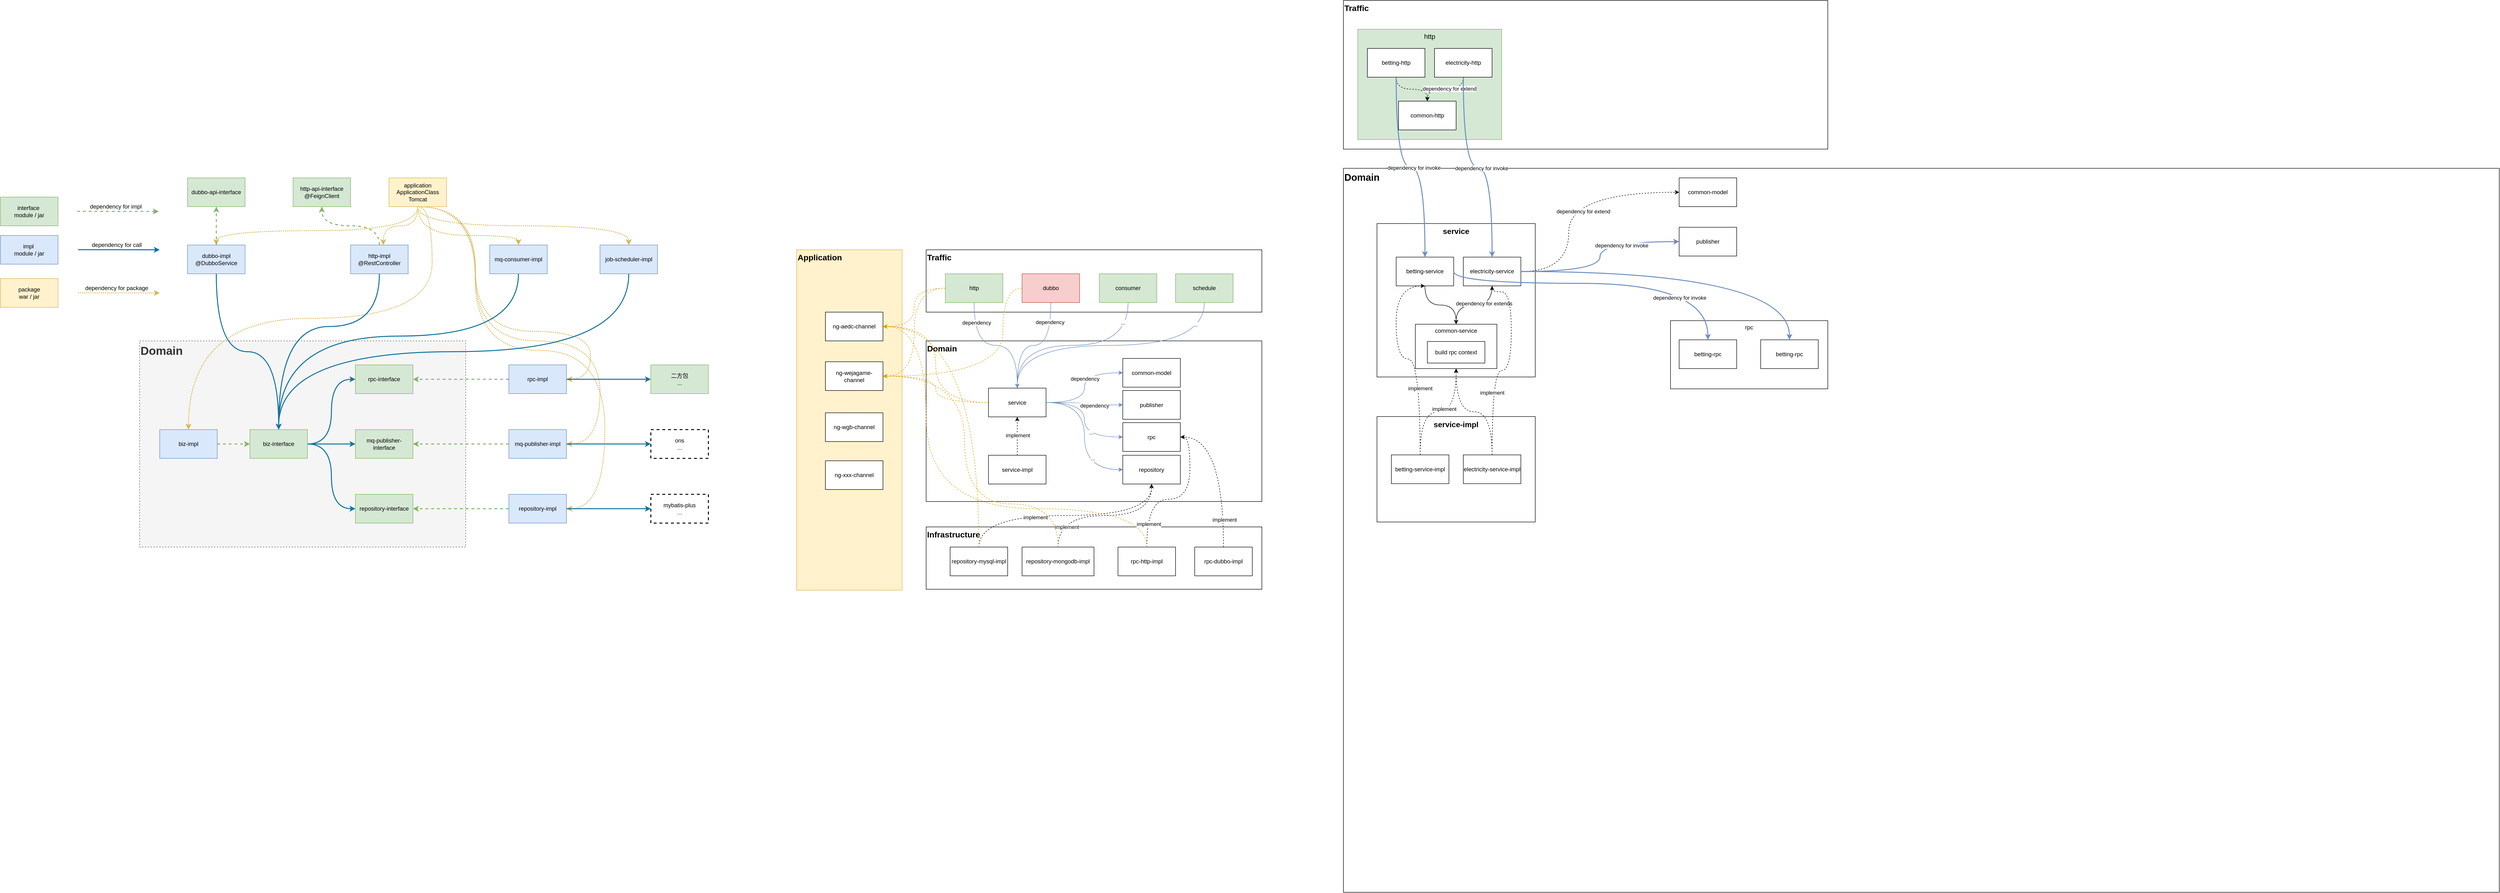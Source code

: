 <mxfile version="21.6.9" type="github">
  <diagram id="y8nd4SXiOJbdPAyT8sHm" name="第 1 页">
    <mxGraphModel dx="1306" dy="1999" grid="1" gridSize="10" guides="1" tooltips="1" connect="1" arrows="1" fold="1" page="1" pageScale="1" pageWidth="827" pageHeight="1169" math="0" shadow="0">
      <root>
        <mxCell id="0" />
        <mxCell id="1" parent="0" />
        <mxCell id="ba_UE_2rI5_hPQJ9xum3-1" value="Domain" style="rounded=0;whiteSpace=wrap;html=1;fontStyle=1;align=left;verticalAlign=top;fontSize=20;" vertex="1" parent="1">
          <mxGeometry x="2870" y="190" width="2410" height="1510" as="geometry" />
        </mxCell>
        <mxCell id="dGnXht2ajbpUMMOawQ0t-34" value="Application" style="rounded=0;whiteSpace=wrap;html=1;fontSize=17;fontStyle=1;align=left;verticalAlign=top;fillColor=#fff2cc;strokeColor=#d6b656;" parent="1" vertex="1">
          <mxGeometry x="1730" y="360" width="220" height="710" as="geometry" />
        </mxCell>
        <mxCell id="68mi13O_anb0eEHPfkuq-36" value="Domain" style="rounded=0;whiteSpace=wrap;html=1;fillColor=#f5f5f5;fontColor=#333333;strokeColor=#666666;verticalAlign=top;align=left;fontStyle=1;fontSize=24;dashed=1;" parent="1" vertex="1">
          <mxGeometry x="360" y="550" width="680" height="430" as="geometry" />
        </mxCell>
        <mxCell id="68mi13O_anb0eEHPfkuq-4" style="edgeStyle=orthogonalEdgeStyle;rounded=0;orthogonalLoop=1;jettySize=auto;html=1;entryX=0.5;entryY=0;entryDx=0;entryDy=0;exitX=0.5;exitY=1;exitDx=0;exitDy=0;curved=1;fillColor=#fff2cc;strokeColor=#d6b656;strokeWidth=2;dashed=1;dashPattern=1 1;" parent="1" source="68mi13O_anb0eEHPfkuq-1" target="68mi13O_anb0eEHPfkuq-2" edge="1">
          <mxGeometry relative="1" as="geometry">
            <Array as="points">
              <mxPoint x="940" y="320" />
              <mxPoint x="520" y="320" />
            </Array>
          </mxGeometry>
        </mxCell>
        <mxCell id="68mi13O_anb0eEHPfkuq-5" style="rounded=0;orthogonalLoop=1;jettySize=auto;html=1;entryX=0.567;entryY=0;entryDx=0;entryDy=0;entryPerimeter=0;exitX=0.5;exitY=1;exitDx=0;exitDy=0;edgeStyle=orthogonalEdgeStyle;curved=1;fillColor=#fff2cc;strokeColor=#d6b656;strokeWidth=2;dashed=1;dashPattern=1 1;" parent="1" source="68mi13O_anb0eEHPfkuq-1" target="68mi13O_anb0eEHPfkuq-3" edge="1">
          <mxGeometry relative="1" as="geometry" />
        </mxCell>
        <mxCell id="68mi13O_anb0eEHPfkuq-10" style="rounded=0;orthogonalLoop=1;jettySize=auto;html=1;exitX=0.5;exitY=1;exitDx=0;exitDy=0;entryX=0.5;entryY=0;entryDx=0;entryDy=0;fillColor=#fff2cc;strokeColor=#d6b656;strokeWidth=2;dashed=1;dashPattern=1 1;edgeStyle=orthogonalEdgeStyle;curved=1;" parent="1" source="68mi13O_anb0eEHPfkuq-1" target="68mi13O_anb0eEHPfkuq-9" edge="1">
          <mxGeometry relative="1" as="geometry">
            <Array as="points">
              <mxPoint x="970" y="270" />
              <mxPoint x="970" y="503" />
              <mxPoint x="462" y="503" />
            </Array>
          </mxGeometry>
        </mxCell>
        <mxCell id="68mi13O_anb0eEHPfkuq-42" style="rounded=0;orthogonalLoop=1;jettySize=auto;html=1;fontSize=12;exitX=0.5;exitY=1;exitDx=0;exitDy=0;entryX=0.5;entryY=0;entryDx=0;entryDy=0;edgeStyle=orthogonalEdgeStyle;curved=1;fillColor=#fff2cc;strokeColor=#d6b656;strokeWidth=2;dashed=1;dashPattern=1 1;" parent="1" source="68mi13O_anb0eEHPfkuq-1" target="68mi13O_anb0eEHPfkuq-41" edge="1">
          <mxGeometry relative="1" as="geometry">
            <mxPoint x="1200" y="300" as="targetPoint" />
            <Array as="points">
              <mxPoint x="940" y="330" />
              <mxPoint x="1150" y="330" />
            </Array>
          </mxGeometry>
        </mxCell>
        <mxCell id="68mi13O_anb0eEHPfkuq-44" style="edgeStyle=orthogonalEdgeStyle;curved=1;rounded=0;orthogonalLoop=1;jettySize=auto;html=1;entryX=1;entryY=0.5;entryDx=0;entryDy=0;fontSize=12;exitX=0.5;exitY=1;exitDx=0;exitDy=0;fillColor=#fff2cc;strokeColor=#d6b656;strokeWidth=2;dashed=1;dashPattern=1 1;" parent="1" source="68mi13O_anb0eEHPfkuq-1" target="68mi13O_anb0eEHPfkuq-27" edge="1">
          <mxGeometry relative="1" as="geometry">
            <Array as="points">
              <mxPoint x="1060" y="530" />
              <mxPoint x="1300" y="530" />
              <mxPoint x="1300" y="630" />
            </Array>
          </mxGeometry>
        </mxCell>
        <mxCell id="68mi13O_anb0eEHPfkuq-45" style="edgeStyle=orthogonalEdgeStyle;curved=1;rounded=0;orthogonalLoop=1;jettySize=auto;html=1;entryX=1;entryY=0.5;entryDx=0;entryDy=0;fontSize=12;exitX=0.5;exitY=1;exitDx=0;exitDy=0;fillColor=#fff2cc;strokeColor=#d6b656;strokeWidth=2;dashed=1;dashPattern=1 1;" parent="1" source="68mi13O_anb0eEHPfkuq-1" target="68mi13O_anb0eEHPfkuq-28" edge="1">
          <mxGeometry relative="1" as="geometry">
            <Array as="points">
              <mxPoint x="1060" y="550" />
              <mxPoint x="1320" y="550" />
              <mxPoint x="1320" y="765" />
            </Array>
          </mxGeometry>
        </mxCell>
        <mxCell id="68mi13O_anb0eEHPfkuq-46" style="edgeStyle=orthogonalEdgeStyle;curved=1;rounded=0;orthogonalLoop=1;jettySize=auto;html=1;entryX=1;entryY=0.5;entryDx=0;entryDy=0;fontSize=12;exitX=0.5;exitY=1;exitDx=0;exitDy=0;fillColor=#fff2cc;strokeColor=#d6b656;strokeWidth=2;dashed=1;dashPattern=1 1;" parent="1" source="68mi13O_anb0eEHPfkuq-1" target="68mi13O_anb0eEHPfkuq-29" edge="1">
          <mxGeometry relative="1" as="geometry">
            <Array as="points">
              <mxPoint x="1060" y="570" />
              <mxPoint x="1330" y="570" />
              <mxPoint x="1330" y="900" />
            </Array>
          </mxGeometry>
        </mxCell>
        <mxCell id="68mi13O_anb0eEHPfkuq-74" style="edgeStyle=orthogonalEdgeStyle;curved=1;rounded=0;orthogonalLoop=1;jettySize=auto;html=1;entryX=0.5;entryY=0;entryDx=0;entryDy=0;strokeWidth=2;fontSize=12;exitX=0.5;exitY=1;exitDx=0;exitDy=0;fillColor=#fff2cc;strokeColor=#d6b656;dashed=1;dashPattern=1 1;" parent="1" source="68mi13O_anb0eEHPfkuq-1" target="68mi13O_anb0eEHPfkuq-61" edge="1">
          <mxGeometry relative="1" as="geometry" />
        </mxCell>
        <mxCell id="68mi13O_anb0eEHPfkuq-1" value="application&lt;br&gt;ApplicationClass&lt;br&gt;Tomcat" style="rounded=0;whiteSpace=wrap;html=1;fillColor=#fff2cc;strokeColor=#d6b656;" parent="1" vertex="1">
          <mxGeometry x="880" y="210" width="120" height="60" as="geometry" />
        </mxCell>
        <mxCell id="68mi13O_anb0eEHPfkuq-12" style="rounded=0;orthogonalLoop=1;jettySize=auto;html=1;entryX=0.5;entryY=0;entryDx=0;entryDy=0;exitX=0.5;exitY=1;exitDx=0;exitDy=0;strokeWidth=2;fillColor=#b1ddf0;strokeColor=#10739e;edgeStyle=orthogonalEdgeStyle;curved=1;" parent="1" source="68mi13O_anb0eEHPfkuq-2" target="68mi13O_anb0eEHPfkuq-8" edge="1">
          <mxGeometry relative="1" as="geometry" />
        </mxCell>
        <mxCell id="68mi13O_anb0eEHPfkuq-37" style="edgeStyle=orthogonalEdgeStyle;rounded=0;orthogonalLoop=1;jettySize=auto;html=1;entryX=0.5;entryY=1;entryDx=0;entryDy=0;fontSize=24;dashed=1;fillColor=#d5e8d4;strokeColor=#82b366;strokeWidth=2;curved=1;" parent="1" source="68mi13O_anb0eEHPfkuq-2" target="68mi13O_anb0eEHPfkuq-16" edge="1">
          <mxGeometry relative="1" as="geometry" />
        </mxCell>
        <mxCell id="68mi13O_anb0eEHPfkuq-2" value="dubbo-impl&lt;br&gt;@DubboService" style="rounded=0;whiteSpace=wrap;html=1;fillColor=#dae8fc;strokeColor=#6c8ebf;" parent="1" vertex="1">
          <mxGeometry x="460" y="350" width="120" height="60" as="geometry" />
        </mxCell>
        <mxCell id="68mi13O_anb0eEHPfkuq-13" style="rounded=0;orthogonalLoop=1;jettySize=auto;html=1;entryX=0.5;entryY=0;entryDx=0;entryDy=0;exitX=0.5;exitY=1;exitDx=0;exitDy=0;strokeWidth=2;fillColor=#b1ddf0;strokeColor=#10739e;edgeStyle=orthogonalEdgeStyle;curved=1;" parent="1" source="68mi13O_anb0eEHPfkuq-3" target="68mi13O_anb0eEHPfkuq-8" edge="1">
          <mxGeometry relative="1" as="geometry">
            <Array as="points">
              <mxPoint x="860" y="520" />
              <mxPoint x="650" y="520" />
            </Array>
          </mxGeometry>
        </mxCell>
        <mxCell id="68mi13O_anb0eEHPfkuq-39" style="edgeStyle=orthogonalEdgeStyle;rounded=0;orthogonalLoop=1;jettySize=auto;html=1;entryX=0.5;entryY=1;entryDx=0;entryDy=0;fontSize=12;dashed=1;fillColor=#d5e8d4;strokeColor=#82b366;strokeWidth=2;curved=1;" parent="1" source="68mi13O_anb0eEHPfkuq-3" target="68mi13O_anb0eEHPfkuq-17" edge="1">
          <mxGeometry relative="1" as="geometry" />
        </mxCell>
        <mxCell id="68mi13O_anb0eEHPfkuq-3" value="http-impl&lt;br&gt;@RestController" style="rounded=0;whiteSpace=wrap;html=1;fillColor=#dae8fc;strokeColor=#6c8ebf;" parent="1" vertex="1">
          <mxGeometry x="800" y="350" width="120" height="60" as="geometry" />
        </mxCell>
        <mxCell id="68mi13O_anb0eEHPfkuq-24" style="edgeStyle=orthogonalEdgeStyle;rounded=0;orthogonalLoop=1;jettySize=auto;html=1;entryX=0;entryY=0.5;entryDx=0;entryDy=0;curved=1;strokeWidth=2;fillColor=#b1ddf0;strokeColor=#10739e;" parent="1" source="68mi13O_anb0eEHPfkuq-8" target="68mi13O_anb0eEHPfkuq-21" edge="1">
          <mxGeometry relative="1" as="geometry" />
        </mxCell>
        <mxCell id="68mi13O_anb0eEHPfkuq-25" style="edgeStyle=orthogonalEdgeStyle;rounded=0;orthogonalLoop=1;jettySize=auto;html=1;entryX=0;entryY=0.5;entryDx=0;entryDy=0;strokeWidth=2;fillColor=#b1ddf0;strokeColor=#10739e;" parent="1" source="68mi13O_anb0eEHPfkuq-8" target="68mi13O_anb0eEHPfkuq-22" edge="1">
          <mxGeometry relative="1" as="geometry" />
        </mxCell>
        <mxCell id="68mi13O_anb0eEHPfkuq-26" style="edgeStyle=orthogonalEdgeStyle;rounded=0;orthogonalLoop=1;jettySize=auto;html=1;entryX=0;entryY=0.5;entryDx=0;entryDy=0;curved=1;exitX=1;exitY=0.5;exitDx=0;exitDy=0;strokeWidth=2;fillColor=#b1ddf0;strokeColor=#10739e;" parent="1" source="68mi13O_anb0eEHPfkuq-8" target="68mi13O_anb0eEHPfkuq-23" edge="1">
          <mxGeometry relative="1" as="geometry" />
        </mxCell>
        <mxCell id="68mi13O_anb0eEHPfkuq-8" value="biz-interface&lt;br&gt;" style="rounded=0;whiteSpace=wrap;html=1;fillColor=#d5e8d4;strokeColor=#82b366;" parent="1" vertex="1">
          <mxGeometry x="590" y="735" width="120" height="60" as="geometry" />
        </mxCell>
        <mxCell id="68mi13O_anb0eEHPfkuq-19" style="rounded=0;orthogonalLoop=1;jettySize=auto;html=1;entryX=0;entryY=0.5;entryDx=0;entryDy=0;exitX=1;exitY=0.5;exitDx=0;exitDy=0;edgeStyle=orthogonalEdgeStyle;curved=1;dashed=1;fillColor=#d5e8d4;strokeColor=#82b366;strokeWidth=2;" parent="1" source="68mi13O_anb0eEHPfkuq-9" target="68mi13O_anb0eEHPfkuq-8" edge="1">
          <mxGeometry relative="1" as="geometry" />
        </mxCell>
        <mxCell id="68mi13O_anb0eEHPfkuq-9" value="biz-impl" style="rounded=0;whiteSpace=wrap;html=1;fillColor=#dae8fc;strokeColor=#6c8ebf;" parent="1" vertex="1">
          <mxGeometry x="402" y="735" width="120" height="60" as="geometry" />
        </mxCell>
        <mxCell id="68mi13O_anb0eEHPfkuq-16" value="dubbo-api-interface" style="rounded=0;whiteSpace=wrap;html=1;fillColor=#d5e8d4;strokeColor=#82b366;" parent="1" vertex="1">
          <mxGeometry x="460" y="210" width="120" height="60" as="geometry" />
        </mxCell>
        <mxCell id="68mi13O_anb0eEHPfkuq-17" value="http-api-interface&lt;br&gt;@FeignClient" style="rounded=0;whiteSpace=wrap;html=1;fillColor=#d5e8d4;strokeColor=#82b366;" parent="1" vertex="1">
          <mxGeometry x="680" y="210" width="120" height="60" as="geometry" />
        </mxCell>
        <mxCell id="68mi13O_anb0eEHPfkuq-21" value="rpc-interface" style="rounded=0;whiteSpace=wrap;html=1;fillColor=#d5e8d4;strokeColor=#82b366;" parent="1" vertex="1">
          <mxGeometry x="810" y="600" width="120" height="60" as="geometry" />
        </mxCell>
        <mxCell id="68mi13O_anb0eEHPfkuq-22" value="mq-publisher-interface" style="rounded=0;whiteSpace=wrap;html=1;fillColor=#d5e8d4;strokeColor=#82b366;" parent="1" vertex="1">
          <mxGeometry x="810" y="735" width="120" height="60" as="geometry" />
        </mxCell>
        <mxCell id="68mi13O_anb0eEHPfkuq-23" value="repository-interface" style="rounded=0;whiteSpace=wrap;html=1;fillColor=#d5e8d4;strokeColor=#82b366;" parent="1" vertex="1">
          <mxGeometry x="810" y="870" width="120" height="60" as="geometry" />
        </mxCell>
        <mxCell id="68mi13O_anb0eEHPfkuq-30" style="edgeStyle=orthogonalEdgeStyle;rounded=0;orthogonalLoop=1;jettySize=auto;html=1;entryX=1;entryY=0.5;entryDx=0;entryDy=0;dashed=1;fillColor=#d5e8d4;strokeColor=#82b366;strokeWidth=2;" parent="1" source="68mi13O_anb0eEHPfkuq-27" target="68mi13O_anb0eEHPfkuq-21" edge="1">
          <mxGeometry relative="1" as="geometry" />
        </mxCell>
        <mxCell id="68mi13O_anb0eEHPfkuq-53" style="edgeStyle=orthogonalEdgeStyle;curved=1;rounded=0;orthogonalLoop=1;jettySize=auto;html=1;entryX=0;entryY=0.5;entryDx=0;entryDy=0;fontSize=12;strokeWidth=2;fillColor=#b1ddf0;strokeColor=#10739e;" parent="1" source="68mi13O_anb0eEHPfkuq-27" target="68mi13O_anb0eEHPfkuq-50" edge="1">
          <mxGeometry relative="1" as="geometry" />
        </mxCell>
        <mxCell id="68mi13O_anb0eEHPfkuq-27" value="rpc-impl" style="rounded=0;whiteSpace=wrap;html=1;fillColor=#dae8fc;strokeColor=#6c8ebf;" parent="1" vertex="1">
          <mxGeometry x="1130" y="600" width="120" height="60" as="geometry" />
        </mxCell>
        <mxCell id="68mi13O_anb0eEHPfkuq-32" style="edgeStyle=orthogonalEdgeStyle;rounded=0;orthogonalLoop=1;jettySize=auto;html=1;entryX=1;entryY=0.5;entryDx=0;entryDy=0;dashed=1;fillColor=#d5e8d4;strokeColor=#82b366;strokeWidth=2;" parent="1" source="68mi13O_anb0eEHPfkuq-28" target="68mi13O_anb0eEHPfkuq-22" edge="1">
          <mxGeometry relative="1" as="geometry" />
        </mxCell>
        <mxCell id="68mi13O_anb0eEHPfkuq-55" style="edgeStyle=orthogonalEdgeStyle;curved=1;rounded=0;orthogonalLoop=1;jettySize=auto;html=1;entryX=0;entryY=0.5;entryDx=0;entryDy=0;fontSize=12;strokeWidth=2;fillColor=#b1ddf0;strokeColor=#10739e;" parent="1" source="68mi13O_anb0eEHPfkuq-28" target="68mi13O_anb0eEHPfkuq-51" edge="1">
          <mxGeometry relative="1" as="geometry" />
        </mxCell>
        <mxCell id="68mi13O_anb0eEHPfkuq-28" value="mq-publisher-impl" style="rounded=0;whiteSpace=wrap;html=1;fillColor=#dae8fc;strokeColor=#6c8ebf;" parent="1" vertex="1">
          <mxGeometry x="1130" y="735" width="120" height="60" as="geometry" />
        </mxCell>
        <mxCell id="68mi13O_anb0eEHPfkuq-34" style="edgeStyle=orthogonalEdgeStyle;rounded=0;orthogonalLoop=1;jettySize=auto;html=1;entryX=1;entryY=0.5;entryDx=0;entryDy=0;dashed=1;fillColor=#d5e8d4;strokeColor=#82b366;strokeWidth=2;" parent="1" source="68mi13O_anb0eEHPfkuq-29" target="68mi13O_anb0eEHPfkuq-23" edge="1">
          <mxGeometry relative="1" as="geometry" />
        </mxCell>
        <mxCell id="68mi13O_anb0eEHPfkuq-75" style="edgeStyle=orthogonalEdgeStyle;curved=1;rounded=0;orthogonalLoop=1;jettySize=auto;html=1;entryX=0;entryY=0.5;entryDx=0;entryDy=0;strokeWidth=2;fontSize=12;fillColor=#b1ddf0;strokeColor=#10739e;" parent="1" source="68mi13O_anb0eEHPfkuq-29" target="68mi13O_anb0eEHPfkuq-52" edge="1">
          <mxGeometry relative="1" as="geometry" />
        </mxCell>
        <mxCell id="68mi13O_anb0eEHPfkuq-29" value="repository-impl" style="rounded=0;whiteSpace=wrap;html=1;fillColor=#dae8fc;strokeColor=#6c8ebf;" parent="1" vertex="1">
          <mxGeometry x="1130" y="870" width="120" height="60" as="geometry" />
        </mxCell>
        <mxCell id="68mi13O_anb0eEHPfkuq-63" style="rounded=0;orthogonalLoop=1;jettySize=auto;html=1;entryX=0.5;entryY=0;entryDx=0;entryDy=0;fontSize=12;exitX=0.5;exitY=1;exitDx=0;exitDy=0;strokeWidth=2;fillColor=#b1ddf0;strokeColor=#10739e;edgeStyle=orthogonalEdgeStyle;curved=1;" parent="1" source="68mi13O_anb0eEHPfkuq-41" target="68mi13O_anb0eEHPfkuq-8" edge="1">
          <mxGeometry relative="1" as="geometry">
            <mxPoint x="1270" y="430" as="sourcePoint" />
            <Array as="points">
              <mxPoint x="1150" y="540" />
              <mxPoint x="650" y="540" />
            </Array>
          </mxGeometry>
        </mxCell>
        <mxCell id="68mi13O_anb0eEHPfkuq-41" value="mq-consumer-impl" style="rounded=0;whiteSpace=wrap;html=1;fontSize=12;fillColor=#dae8fc;strokeColor=#6c8ebf;" parent="1" vertex="1">
          <mxGeometry x="1090" y="350" width="120" height="60" as="geometry" />
        </mxCell>
        <mxCell id="68mi13O_anb0eEHPfkuq-50" value="二方包&lt;br&gt;..." style="rounded=0;whiteSpace=wrap;html=1;fontSize=12;fillColor=#d5e8d4;strokeColor=#82b366;" parent="1" vertex="1">
          <mxGeometry x="1426" y="600" width="120" height="60" as="geometry" />
        </mxCell>
        <mxCell id="68mi13O_anb0eEHPfkuq-51" value="ons&lt;br&gt;..." style="rounded=0;whiteSpace=wrap;html=1;fontSize=12;strokeColor=#000000;dashed=1;strokeWidth=2;" parent="1" vertex="1">
          <mxGeometry x="1426" y="735" width="120" height="60" as="geometry" />
        </mxCell>
        <mxCell id="68mi13O_anb0eEHPfkuq-52" value="mybatis-plus&lt;br&gt;..." style="rounded=0;whiteSpace=wrap;html=1;fontSize=12;dashed=1;strokeColor=#000000;strokeWidth=2;" parent="1" vertex="1">
          <mxGeometry x="1426" y="870" width="120" height="60" as="geometry" />
        </mxCell>
        <mxCell id="68mi13O_anb0eEHPfkuq-58" value="interface&amp;nbsp;&lt;br&gt;module / jar" style="rounded=0;whiteSpace=wrap;html=1;fontSize=12;fillColor=#d5e8d4;strokeColor=#82b366;" parent="1" vertex="1">
          <mxGeometry x="70" y="250" width="120" height="60" as="geometry" />
        </mxCell>
        <mxCell id="68mi13O_anb0eEHPfkuq-59" value="impl&amp;nbsp;&lt;br&gt;module / jar" style="rounded=0;whiteSpace=wrap;html=1;fontSize=12;fillColor=#dae8fc;strokeColor=#6c8ebf;" parent="1" vertex="1">
          <mxGeometry x="70" y="330" width="120" height="60" as="geometry" />
        </mxCell>
        <mxCell id="68mi13O_anb0eEHPfkuq-62" style="rounded=0;orthogonalLoop=1;jettySize=auto;html=1;fontSize=12;exitX=0.5;exitY=1;exitDx=0;exitDy=0;entryX=0.5;entryY=0;entryDx=0;entryDy=0;edgeStyle=orthogonalEdgeStyle;curved=1;strokeWidth=2;fillColor=#b1ddf0;strokeColor=#10739e;" parent="1" source="68mi13O_anb0eEHPfkuq-61" target="68mi13O_anb0eEHPfkuq-8" edge="1">
          <mxGeometry relative="1" as="geometry">
            <mxPoint x="650" y="730" as="targetPoint" />
          </mxGeometry>
        </mxCell>
        <mxCell id="68mi13O_anb0eEHPfkuq-61" value="job-scheduler-impl" style="rounded=0;whiteSpace=wrap;html=1;fontSize=12;fillColor=#dae8fc;strokeColor=#6c8ebf;" parent="1" vertex="1">
          <mxGeometry x="1320" y="350" width="120" height="60" as="geometry" />
        </mxCell>
        <mxCell id="68mi13O_anb0eEHPfkuq-76" value="package&lt;br&gt;war / jar" style="rounded=0;whiteSpace=wrap;html=1;fillColor=#fff2cc;strokeColor=#d6b656;" parent="1" vertex="1">
          <mxGeometry x="70" y="420" width="120" height="60" as="geometry" />
        </mxCell>
        <mxCell id="68mi13O_anb0eEHPfkuq-81" value="" style="endArrow=classic;html=1;rounded=0;dashed=1;strokeWidth=2;fontSize=17;fillColor=#d5e8d4;strokeColor=#82b366;" parent="1" edge="1">
          <mxGeometry width="50" height="50" relative="1" as="geometry">
            <mxPoint x="230" y="279.71" as="sourcePoint" />
            <mxPoint x="400" y="280" as="targetPoint" />
          </mxGeometry>
        </mxCell>
        <mxCell id="68mi13O_anb0eEHPfkuq-82" value="dependency for impl" style="edgeLabel;html=1;align=center;verticalAlign=middle;resizable=0;points=[];fontSize=12;" parent="68mi13O_anb0eEHPfkuq-81" vertex="1" connectable="0">
          <mxGeometry x="0.319" y="2" relative="1" as="geometry">
            <mxPoint x="-32" y="-8" as="offset" />
          </mxGeometry>
        </mxCell>
        <mxCell id="68mi13O_anb0eEHPfkuq-83" value="" style="endArrow=classic;html=1;rounded=0;strokeWidth=2;fontSize=17;fillColor=#1ba1e2;strokeColor=#006EAF;" parent="1" edge="1">
          <mxGeometry width="50" height="50" relative="1" as="geometry">
            <mxPoint x="232" y="359.71" as="sourcePoint" />
            <mxPoint x="402" y="360" as="targetPoint" />
          </mxGeometry>
        </mxCell>
        <mxCell id="68mi13O_anb0eEHPfkuq-84" value="dependency for call" style="edgeLabel;html=1;align=center;verticalAlign=middle;resizable=0;points=[];fontSize=12;" parent="68mi13O_anb0eEHPfkuq-83" vertex="1" connectable="0">
          <mxGeometry x="0.319" y="2" relative="1" as="geometry">
            <mxPoint x="-32" y="-8" as="offset" />
          </mxGeometry>
        </mxCell>
        <mxCell id="68mi13O_anb0eEHPfkuq-85" value="" style="endArrow=classic;html=1;rounded=0;dashed=1;dashPattern=1 1;strokeWidth=2;fontSize=17;fillColor=#fff2cc;strokeColor=#d6b656;" parent="1" edge="1">
          <mxGeometry width="50" height="50" relative="1" as="geometry">
            <mxPoint x="232" y="449.71" as="sourcePoint" />
            <mxPoint x="402" y="450" as="targetPoint" />
          </mxGeometry>
        </mxCell>
        <mxCell id="68mi13O_anb0eEHPfkuq-86" value="dependency for package" style="edgeLabel;html=1;align=center;verticalAlign=middle;resizable=0;points=[];fontSize=12;" parent="68mi13O_anb0eEHPfkuq-85" vertex="1" connectable="0">
          <mxGeometry x="0.319" y="2" relative="1" as="geometry">
            <mxPoint x="-32" y="-8" as="offset" />
          </mxGeometry>
        </mxCell>
        <mxCell id="xN2glCM1e-zBbZoXEVBO-1" value="Traffic" style="rounded=0;whiteSpace=wrap;html=1;verticalAlign=top;align=left;fontStyle=1;fontSize=17;" parent="1" vertex="1">
          <mxGeometry x="2000" y="360" width="700" height="130" as="geometry" />
        </mxCell>
        <mxCell id="xN2glCM1e-zBbZoXEVBO-2" value="Domain" style="rounded=0;whiteSpace=wrap;html=1;fontStyle=1;fontSize=17;verticalAlign=top;align=left;" parent="1" vertex="1">
          <mxGeometry x="2000" y="550" width="700" height="335" as="geometry" />
        </mxCell>
        <mxCell id="xN2glCM1e-zBbZoXEVBO-3" value="Infrastructure" style="rounded=0;whiteSpace=wrap;html=1;fontStyle=1;verticalAlign=top;align=left;fontSize=17;" parent="1" vertex="1">
          <mxGeometry x="2000" y="938" width="700" height="130" as="geometry" />
        </mxCell>
        <mxCell id="dGnXht2ajbpUMMOawQ0t-17" style="edgeStyle=orthogonalEdgeStyle;rounded=0;orthogonalLoop=1;jettySize=auto;html=1;entryX=0.5;entryY=0;entryDx=0;entryDy=0;curved=1;fillColor=#dae8fc;strokeColor=#6c8ebf;" parent="1" source="xN2glCM1e-zBbZoXEVBO-4" target="xN2glCM1e-zBbZoXEVBO-8" edge="1">
          <mxGeometry relative="1" as="geometry" />
        </mxCell>
        <mxCell id="dGnXht2ajbpUMMOawQ0t-24" value="dependency" style="edgeLabel;html=1;align=center;verticalAlign=middle;resizable=0;points=[];" parent="dGnXht2ajbpUMMOawQ0t-17" vertex="1" connectable="0">
          <mxGeometry x="-0.687" y="5" relative="1" as="geometry">
            <mxPoint as="offset" />
          </mxGeometry>
        </mxCell>
        <mxCell id="dGnXht2ajbpUMMOawQ0t-44" style="edgeStyle=orthogonalEdgeStyle;rounded=0;orthogonalLoop=1;jettySize=auto;html=1;entryX=1;entryY=0.5;entryDx=0;entryDy=0;exitX=0;exitY=0.5;exitDx=0;exitDy=0;curved=1;dashed=1;fillColor=#ffe6cc;strokeColor=#d79b00;" parent="1" source="xN2glCM1e-zBbZoXEVBO-4" target="dGnXht2ajbpUMMOawQ0t-36" edge="1">
          <mxGeometry relative="1" as="geometry" />
        </mxCell>
        <mxCell id="xN2glCM1e-zBbZoXEVBO-4" value="http" style="rounded=0;whiteSpace=wrap;html=1;fillColor=#d5e8d4;strokeColor=#82b366;" parent="1" vertex="1">
          <mxGeometry x="2040" y="410" width="120" height="60" as="geometry" />
        </mxCell>
        <mxCell id="dGnXht2ajbpUMMOawQ0t-18" style="edgeStyle=orthogonalEdgeStyle;rounded=0;orthogonalLoop=1;jettySize=auto;html=1;entryX=0.5;entryY=0;entryDx=0;entryDy=0;curved=1;fillColor=#dae8fc;strokeColor=#6c8ebf;" parent="1" source="xN2glCM1e-zBbZoXEVBO-5" target="xN2glCM1e-zBbZoXEVBO-8" edge="1">
          <mxGeometry relative="1" as="geometry" />
        </mxCell>
        <mxCell id="dGnXht2ajbpUMMOawQ0t-25" value="dependency" style="edgeLabel;html=1;align=center;verticalAlign=middle;resizable=0;points=[];" parent="dGnXht2ajbpUMMOawQ0t-18" vertex="1" connectable="0">
          <mxGeometry x="-0.67" y="-2" relative="1" as="geometry">
            <mxPoint as="offset" />
          </mxGeometry>
        </mxCell>
        <mxCell id="dGnXht2ajbpUMMOawQ0t-45" style="edgeStyle=orthogonalEdgeStyle;rounded=0;orthogonalLoop=1;jettySize=auto;html=1;entryX=1;entryY=0.5;entryDx=0;entryDy=0;exitX=0;exitY=0.5;exitDx=0;exitDy=0;dashed=1;fillColor=#ffe6cc;strokeColor=#d79b00;curved=1;" parent="1" source="xN2glCM1e-zBbZoXEVBO-5" target="dGnXht2ajbpUMMOawQ0t-36" edge="1">
          <mxGeometry relative="1" as="geometry">
            <Array as="points">
              <mxPoint x="2160" y="440" />
              <mxPoint x="2160" y="624" />
            </Array>
          </mxGeometry>
        </mxCell>
        <mxCell id="xN2glCM1e-zBbZoXEVBO-5" value="dubbo" style="rounded=0;whiteSpace=wrap;html=1;fillColor=#f8cecc;strokeColor=#b85450;" parent="1" vertex="1">
          <mxGeometry x="2200" y="410" width="120" height="60" as="geometry" />
        </mxCell>
        <mxCell id="dGnXht2ajbpUMMOawQ0t-19" style="edgeStyle=orthogonalEdgeStyle;rounded=0;orthogonalLoop=1;jettySize=auto;html=1;entryX=0.5;entryY=0;entryDx=0;entryDy=0;exitX=0.5;exitY=1;exitDx=0;exitDy=0;curved=1;fillColor=#dae8fc;strokeColor=#6c8ebf;" parent="1" source="xN2glCM1e-zBbZoXEVBO-6" target="xN2glCM1e-zBbZoXEVBO-8" edge="1">
          <mxGeometry relative="1" as="geometry" />
        </mxCell>
        <mxCell id="dGnXht2ajbpUMMOawQ0t-26" value="..." style="edgeLabel;html=1;align=center;verticalAlign=middle;resizable=0;points=[];" parent="dGnXht2ajbpUMMOawQ0t-19" vertex="1" connectable="0">
          <mxGeometry x="-0.809" y="-7" relative="1" as="geometry">
            <mxPoint x="-4" y="3" as="offset" />
          </mxGeometry>
        </mxCell>
        <mxCell id="xN2glCM1e-zBbZoXEVBO-6" value="consumer" style="rounded=0;whiteSpace=wrap;html=1;fillColor=#d5e8d4;strokeColor=#82b366;" parent="1" vertex="1">
          <mxGeometry x="2361" y="410" width="120" height="60" as="geometry" />
        </mxCell>
        <mxCell id="dGnXht2ajbpUMMOawQ0t-20" style="edgeStyle=orthogonalEdgeStyle;rounded=0;orthogonalLoop=1;jettySize=auto;html=1;entryX=0.5;entryY=0;entryDx=0;entryDy=0;exitX=0.5;exitY=1;exitDx=0;exitDy=0;curved=1;fillColor=#dae8fc;strokeColor=#6c8ebf;" parent="1" source="xN2glCM1e-zBbZoXEVBO-7" target="xN2glCM1e-zBbZoXEVBO-8" edge="1">
          <mxGeometry relative="1" as="geometry" />
        </mxCell>
        <mxCell id="dGnXht2ajbpUMMOawQ0t-27" value="..." style="edgeLabel;html=1;align=center;verticalAlign=middle;resizable=0;points=[];" parent="dGnXht2ajbpUMMOawQ0t-20" vertex="1" connectable="0">
          <mxGeometry x="-0.838" y="-19" relative="1" as="geometry">
            <mxPoint as="offset" />
          </mxGeometry>
        </mxCell>
        <mxCell id="dGnXht2ajbpUMMOawQ0t-40" style="edgeStyle=orthogonalEdgeStyle;rounded=0;orthogonalLoop=1;jettySize=auto;html=1;entryX=1;entryY=0.5;entryDx=0;entryDy=0;exitX=0;exitY=0.5;exitDx=0;exitDy=0;curved=1;dashed=1;fillColor=#ffe6cc;strokeColor=#d79b00;" parent="1" source="xN2glCM1e-zBbZoXEVBO-4" target="dGnXht2ajbpUMMOawQ0t-35" edge="1">
          <mxGeometry relative="1" as="geometry" />
        </mxCell>
        <mxCell id="xN2glCM1e-zBbZoXEVBO-7" value="schedule" style="rounded=0;whiteSpace=wrap;html=1;fillColor=#d5e8d4;strokeColor=#82b366;" parent="1" vertex="1">
          <mxGeometry x="2520" y="410" width="120" height="60" as="geometry" />
        </mxCell>
        <mxCell id="xN2glCM1e-zBbZoXEVBO-10" style="edgeStyle=orthogonalEdgeStyle;rounded=0;orthogonalLoop=1;jettySize=auto;html=1;entryX=0;entryY=0.5;entryDx=0;entryDy=0;curved=1;fillColor=#dae8fc;strokeColor=#6c8ebf;" parent="1" source="xN2glCM1e-zBbZoXEVBO-8" target="xN2glCM1e-zBbZoXEVBO-9" edge="1">
          <mxGeometry relative="1" as="geometry" />
        </mxCell>
        <mxCell id="xN2glCM1e-zBbZoXEVBO-11" value="dependency" style="edgeLabel;html=1;align=center;verticalAlign=middle;resizable=0;points=[];" parent="xN2glCM1e-zBbZoXEVBO-10" vertex="1" connectable="0">
          <mxGeometry x="0.165" y="-1" relative="1" as="geometry">
            <mxPoint as="offset" />
          </mxGeometry>
        </mxCell>
        <mxCell id="dGnXht2ajbpUMMOawQ0t-6" style="edgeStyle=orthogonalEdgeStyle;rounded=0;orthogonalLoop=1;jettySize=auto;html=1;entryX=0;entryY=0.5;entryDx=0;entryDy=0;curved=1;fillColor=#dae8fc;strokeColor=#6c8ebf;" parent="1" source="xN2glCM1e-zBbZoXEVBO-8" target="dGnXht2ajbpUMMOawQ0t-4" edge="1">
          <mxGeometry relative="1" as="geometry" />
        </mxCell>
        <mxCell id="dGnXht2ajbpUMMOawQ0t-21" value="dependency" style="edgeLabel;html=1;align=center;verticalAlign=middle;resizable=0;points=[];" parent="dGnXht2ajbpUMMOawQ0t-6" vertex="1" connectable="0">
          <mxGeometry x="0.285" relative="1" as="geometry">
            <mxPoint y="1" as="offset" />
          </mxGeometry>
        </mxCell>
        <mxCell id="dGnXht2ajbpUMMOawQ0t-7" style="edgeStyle=orthogonalEdgeStyle;rounded=0;orthogonalLoop=1;jettySize=auto;html=1;entryX=0;entryY=0.5;entryDx=0;entryDy=0;curved=1;fillColor=#dae8fc;strokeColor=#6c8ebf;" parent="1" source="xN2glCM1e-zBbZoXEVBO-8" target="dGnXht2ajbpUMMOawQ0t-5" edge="1">
          <mxGeometry relative="1" as="geometry" />
        </mxCell>
        <mxCell id="dGnXht2ajbpUMMOawQ0t-22" value="..." style="edgeLabel;html=1;align=center;verticalAlign=middle;resizable=0;points=[];" parent="dGnXht2ajbpUMMOawQ0t-7" vertex="1" connectable="0">
          <mxGeometry x="0.431" y="11" relative="1" as="geometry">
            <mxPoint y="1" as="offset" />
          </mxGeometry>
        </mxCell>
        <mxCell id="dGnXht2ajbpUMMOawQ0t-9" style="edgeStyle=orthogonalEdgeStyle;rounded=0;orthogonalLoop=1;jettySize=auto;html=1;entryX=0;entryY=0.5;entryDx=0;entryDy=0;curved=1;fillColor=#dae8fc;strokeColor=#6c8ebf;" parent="1" source="xN2glCM1e-zBbZoXEVBO-8" target="dGnXht2ajbpUMMOawQ0t-8" edge="1">
          <mxGeometry relative="1" as="geometry" />
        </mxCell>
        <mxCell id="dGnXht2ajbpUMMOawQ0t-23" value="..." style="edgeLabel;html=1;align=center;verticalAlign=middle;resizable=0;points=[];" parent="dGnXht2ajbpUMMOawQ0t-9" vertex="1" connectable="0">
          <mxGeometry x="0.31" y="17" relative="1" as="geometry">
            <mxPoint as="offset" />
          </mxGeometry>
        </mxCell>
        <mxCell id="dGnXht2ajbpUMMOawQ0t-41" style="edgeStyle=orthogonalEdgeStyle;rounded=0;orthogonalLoop=1;jettySize=auto;html=1;entryX=1;entryY=0.5;entryDx=0;entryDy=0;curved=1;dashed=1;fillColor=#ffe6cc;strokeColor=#d79b00;" parent="1" source="xN2glCM1e-zBbZoXEVBO-8" target="dGnXht2ajbpUMMOawQ0t-35" edge="1">
          <mxGeometry relative="1" as="geometry" />
        </mxCell>
        <mxCell id="dGnXht2ajbpUMMOawQ0t-46" style="edgeStyle=orthogonalEdgeStyle;rounded=0;orthogonalLoop=1;jettySize=auto;html=1;entryX=1;entryY=0.5;entryDx=0;entryDy=0;dashed=1;curved=1;fillColor=#ffe6cc;strokeColor=#d79b00;" parent="1" source="xN2glCM1e-zBbZoXEVBO-8" target="dGnXht2ajbpUMMOawQ0t-36" edge="1">
          <mxGeometry relative="1" as="geometry" />
        </mxCell>
        <mxCell id="xN2glCM1e-zBbZoXEVBO-8" value="service" style="rounded=0;whiteSpace=wrap;html=1;" parent="1" vertex="1">
          <mxGeometry x="2130" y="648.5" width="120" height="60" as="geometry" />
        </mxCell>
        <mxCell id="xN2glCM1e-zBbZoXEVBO-9" value="common-model" style="rounded=0;whiteSpace=wrap;html=1;" parent="1" vertex="1">
          <mxGeometry x="2410" y="586.5" width="120" height="60" as="geometry" />
        </mxCell>
        <mxCell id="dGnXht2ajbpUMMOawQ0t-2" style="edgeStyle=orthogonalEdgeStyle;rounded=0;orthogonalLoop=1;jettySize=auto;html=1;entryX=0.5;entryY=1;entryDx=0;entryDy=0;dashed=1;" parent="1" source="dGnXht2ajbpUMMOawQ0t-1" target="xN2glCM1e-zBbZoXEVBO-8" edge="1">
          <mxGeometry relative="1" as="geometry" />
        </mxCell>
        <mxCell id="dGnXht2ajbpUMMOawQ0t-3" value="implement" style="edgeLabel;html=1;align=center;verticalAlign=middle;resizable=0;points=[];" parent="dGnXht2ajbpUMMOawQ0t-2" vertex="1" connectable="0">
          <mxGeometry x="0.04" y="-1" relative="1" as="geometry">
            <mxPoint as="offset" />
          </mxGeometry>
        </mxCell>
        <mxCell id="dGnXht2ajbpUMMOawQ0t-1" value="service-impl" style="rounded=0;whiteSpace=wrap;html=1;" parent="1" vertex="1">
          <mxGeometry x="2130" y="788.5" width="120" height="60" as="geometry" />
        </mxCell>
        <mxCell id="dGnXht2ajbpUMMOawQ0t-4" value="publisher" style="rounded=0;whiteSpace=wrap;html=1;" parent="1" vertex="1">
          <mxGeometry x="2410" y="653.5" width="120" height="60" as="geometry" />
        </mxCell>
        <mxCell id="dGnXht2ajbpUMMOawQ0t-5" value="rpc" style="rounded=0;whiteSpace=wrap;html=1;" parent="1" vertex="1">
          <mxGeometry x="2410" y="720.5" width="120" height="60" as="geometry" />
        </mxCell>
        <mxCell id="dGnXht2ajbpUMMOawQ0t-8" value="repository" style="rounded=0;whiteSpace=wrap;html=1;" parent="1" vertex="1">
          <mxGeometry x="2410" y="788.5" width="120" height="60" as="geometry" />
        </mxCell>
        <mxCell id="dGnXht2ajbpUMMOawQ0t-12" style="edgeStyle=orthogonalEdgeStyle;rounded=0;orthogonalLoop=1;jettySize=auto;html=1;entryX=0.5;entryY=1;entryDx=0;entryDy=0;curved=1;exitX=0.5;exitY=0;exitDx=0;exitDy=0;dashed=1;" parent="1" source="dGnXht2ajbpUMMOawQ0t-10" target="dGnXht2ajbpUMMOawQ0t-8" edge="1">
          <mxGeometry relative="1" as="geometry" />
        </mxCell>
        <mxCell id="dGnXht2ajbpUMMOawQ0t-15" value="implement" style="edgeLabel;html=1;align=center;verticalAlign=middle;resizable=0;points=[];" parent="dGnXht2ajbpUMMOawQ0t-12" vertex="1" connectable="0">
          <mxGeometry x="-0.253" y="-3" relative="1" as="geometry">
            <mxPoint as="offset" />
          </mxGeometry>
        </mxCell>
        <mxCell id="dGnXht2ajbpUMMOawQ0t-42" style="edgeStyle=orthogonalEdgeStyle;rounded=0;orthogonalLoop=1;jettySize=auto;html=1;entryX=1;entryY=0.5;entryDx=0;entryDy=0;curved=1;dashed=1;fillColor=#ffe6cc;strokeColor=#d79b00;exitX=0.5;exitY=0;exitDx=0;exitDy=0;" parent="1" source="dGnXht2ajbpUMMOawQ0t-10" target="dGnXht2ajbpUMMOawQ0t-35" edge="1">
          <mxGeometry relative="1" as="geometry" />
        </mxCell>
        <mxCell id="dGnXht2ajbpUMMOawQ0t-10" value="repository-mysql-impl" style="rounded=0;whiteSpace=wrap;html=1;" parent="1" vertex="1">
          <mxGeometry x="2050" y="980" width="120" height="60" as="geometry" />
        </mxCell>
        <mxCell id="dGnXht2ajbpUMMOawQ0t-14" style="edgeStyle=orthogonalEdgeStyle;rounded=0;orthogonalLoop=1;jettySize=auto;html=1;entryX=0.5;entryY=1;entryDx=0;entryDy=0;exitX=0.5;exitY=0;exitDx=0;exitDy=0;curved=1;dashed=1;" parent="1" source="dGnXht2ajbpUMMOawQ0t-11" target="dGnXht2ajbpUMMOawQ0t-8" edge="1">
          <mxGeometry relative="1" as="geometry" />
        </mxCell>
        <mxCell id="dGnXht2ajbpUMMOawQ0t-16" value="implement" style="edgeLabel;html=1;align=center;verticalAlign=middle;resizable=0;points=[];" parent="dGnXht2ajbpUMMOawQ0t-14" vertex="1" connectable="0">
          <mxGeometry x="-0.743" y="-18" relative="1" as="geometry">
            <mxPoint as="offset" />
          </mxGeometry>
        </mxCell>
        <mxCell id="dGnXht2ajbpUMMOawQ0t-47" style="edgeStyle=orthogonalEdgeStyle;rounded=0;orthogonalLoop=1;jettySize=auto;html=1;entryX=1;entryY=0.5;entryDx=0;entryDy=0;exitX=0.5;exitY=0;exitDx=0;exitDy=0;curved=1;fillColor=#ffe6cc;strokeColor=#d79b00;dashed=1;" parent="1" source="dGnXht2ajbpUMMOawQ0t-11" target="dGnXht2ajbpUMMOawQ0t-36" edge="1">
          <mxGeometry relative="1" as="geometry">
            <Array as="points">
              <mxPoint x="2275" y="890" />
              <mxPoint x="2080" y="890" />
              <mxPoint x="2080" y="624" />
            </Array>
          </mxGeometry>
        </mxCell>
        <mxCell id="dGnXht2ajbpUMMOawQ0t-11" value="repository-mongodb-impl" style="rounded=0;whiteSpace=wrap;html=1;" parent="1" vertex="1">
          <mxGeometry x="2200" y="980" width="150" height="60" as="geometry" />
        </mxCell>
        <mxCell id="dGnXht2ajbpUMMOawQ0t-30" style="edgeStyle=orthogonalEdgeStyle;rounded=0;orthogonalLoop=1;jettySize=auto;html=1;entryX=1;entryY=0.5;entryDx=0;entryDy=0;curved=1;dashed=1;" parent="1" source="dGnXht2ajbpUMMOawQ0t-28" target="dGnXht2ajbpUMMOawQ0t-5" edge="1">
          <mxGeometry relative="1" as="geometry" />
        </mxCell>
        <mxCell id="dGnXht2ajbpUMMOawQ0t-32" value="implement" style="edgeLabel;html=1;align=center;verticalAlign=middle;resizable=0;points=[];" parent="dGnXht2ajbpUMMOawQ0t-30" vertex="1" connectable="0">
          <mxGeometry x="-0.717" y="-4" relative="1" as="geometry">
            <mxPoint as="offset" />
          </mxGeometry>
        </mxCell>
        <mxCell id="dGnXht2ajbpUMMOawQ0t-43" style="edgeStyle=orthogonalEdgeStyle;rounded=0;orthogonalLoop=1;jettySize=auto;html=1;entryX=1;entryY=0.5;entryDx=0;entryDy=0;curved=1;exitX=0.5;exitY=0;exitDx=0;exitDy=0;fillColor=#ffe6cc;strokeColor=#d79b00;dashed=1;" parent="1" source="dGnXht2ajbpUMMOawQ0t-28" target="dGnXht2ajbpUMMOawQ0t-35" edge="1">
          <mxGeometry relative="1" as="geometry">
            <Array as="points">
              <mxPoint x="2460" y="900" />
              <mxPoint x="2000" y="900" />
              <mxPoint x="2000" y="520" />
            </Array>
          </mxGeometry>
        </mxCell>
        <mxCell id="dGnXht2ajbpUMMOawQ0t-28" value="rpc-http-impl" style="rounded=0;whiteSpace=wrap;html=1;" parent="1" vertex="1">
          <mxGeometry x="2400" y="980" width="120" height="60" as="geometry" />
        </mxCell>
        <mxCell id="dGnXht2ajbpUMMOawQ0t-31" style="edgeStyle=orthogonalEdgeStyle;rounded=0;orthogonalLoop=1;jettySize=auto;html=1;entryX=1;entryY=0.5;entryDx=0;entryDy=0;curved=1;exitX=0.5;exitY=0;exitDx=0;exitDy=0;dashed=1;" parent="1" source="dGnXht2ajbpUMMOawQ0t-29" target="dGnXht2ajbpUMMOawQ0t-5" edge="1">
          <mxGeometry relative="1" as="geometry" />
        </mxCell>
        <mxCell id="dGnXht2ajbpUMMOawQ0t-33" value="implement" style="edgeLabel;html=1;align=center;verticalAlign=middle;resizable=0;points=[];" parent="dGnXht2ajbpUMMOawQ0t-31" vertex="1" connectable="0">
          <mxGeometry x="-0.643" y="-2" relative="1" as="geometry">
            <mxPoint as="offset" />
          </mxGeometry>
        </mxCell>
        <mxCell id="dGnXht2ajbpUMMOawQ0t-29" value="rpc-dubbo-impl" style="rounded=0;whiteSpace=wrap;html=1;" parent="1" vertex="1">
          <mxGeometry x="2560" y="980" width="120" height="60" as="geometry" />
        </mxCell>
        <mxCell id="dGnXht2ajbpUMMOawQ0t-35" value="ng-aedc-channel" style="rounded=0;whiteSpace=wrap;html=1;" parent="1" vertex="1">
          <mxGeometry x="1790" y="490" width="120" height="60" as="geometry" />
        </mxCell>
        <mxCell id="dGnXht2ajbpUMMOawQ0t-36" value="ng-wejagame-channel" style="rounded=0;whiteSpace=wrap;html=1;" parent="1" vertex="1">
          <mxGeometry x="1790" y="593.5" width="120" height="60" as="geometry" />
        </mxCell>
        <mxCell id="dGnXht2ajbpUMMOawQ0t-37" value="ng-wgb-channel" style="rounded=0;whiteSpace=wrap;html=1;" parent="1" vertex="1">
          <mxGeometry x="1790" y="700" width="120" height="60" as="geometry" />
        </mxCell>
        <mxCell id="dGnXht2ajbpUMMOawQ0t-38" value="ng-xxx-channel" style="rounded=0;whiteSpace=wrap;html=1;" parent="1" vertex="1">
          <mxGeometry x="1790" y="800" width="120" height="60" as="geometry" />
        </mxCell>
        <mxCell id="ba_UE_2rI5_hPQJ9xum3-2" value="service" style="rounded=0;whiteSpace=wrap;html=1;verticalAlign=top;fontStyle=1;fontSize=16;" vertex="1" parent="1">
          <mxGeometry x="2940" y="305.25" width="330" height="320" as="geometry" />
        </mxCell>
        <mxCell id="ba_UE_2rI5_hPQJ9xum3-6" style="edgeStyle=orthogonalEdgeStyle;rounded=0;orthogonalLoop=1;jettySize=auto;html=1;entryX=0.5;entryY=0;entryDx=0;entryDy=0;curved=1;" edge="1" parent="1" source="ba_UE_2rI5_hPQJ9xum3-3" target="ba_UE_2rI5_hPQJ9xum3-5">
          <mxGeometry relative="1" as="geometry" />
        </mxCell>
        <mxCell id="ba_UE_2rI5_hPQJ9xum3-3" value="betting-service" style="rounded=0;whiteSpace=wrap;html=1;" vertex="1" parent="1">
          <mxGeometry x="2980" y="375.25" width="120" height="60" as="geometry" />
        </mxCell>
        <mxCell id="ba_UE_2rI5_hPQJ9xum3-7" style="edgeStyle=orthogonalEdgeStyle;rounded=0;orthogonalLoop=1;jettySize=auto;html=1;entryX=0.5;entryY=0;entryDx=0;entryDy=0;curved=1;" edge="1" parent="1" source="ba_UE_2rI5_hPQJ9xum3-4" target="ba_UE_2rI5_hPQJ9xum3-5">
          <mxGeometry relative="1" as="geometry" />
        </mxCell>
        <mxCell id="ba_UE_2rI5_hPQJ9xum3-16" value="dependency for extends" style="edgeLabel;html=1;align=center;verticalAlign=middle;resizable=0;points=[];" vertex="1" connectable="0" parent="ba_UE_2rI5_hPQJ9xum3-7">
          <mxGeometry x="-0.265" y="-4" relative="1" as="geometry">
            <mxPoint as="offset" />
          </mxGeometry>
        </mxCell>
        <mxCell id="ba_UE_2rI5_hPQJ9xum3-35" style="edgeStyle=orthogonalEdgeStyle;rounded=0;orthogonalLoop=1;jettySize=auto;html=1;entryX=0;entryY=0.5;entryDx=0;entryDy=0;curved=1;dashed=1;" edge="1" parent="1" source="ba_UE_2rI5_hPQJ9xum3-4" target="ba_UE_2rI5_hPQJ9xum3-34">
          <mxGeometry relative="1" as="geometry">
            <Array as="points">
              <mxPoint x="3340" y="405" />
              <mxPoint x="3340" y="240" />
            </Array>
          </mxGeometry>
        </mxCell>
        <mxCell id="ba_UE_2rI5_hPQJ9xum3-36" value="dependency for extend" style="edgeLabel;html=1;align=center;verticalAlign=middle;resizable=0;points=[];" vertex="1" connectable="0" parent="ba_UE_2rI5_hPQJ9xum3-35">
          <mxGeometry x="-0.272" y="17" relative="1" as="geometry">
            <mxPoint x="47" y="-45" as="offset" />
          </mxGeometry>
        </mxCell>
        <mxCell id="ba_UE_2rI5_hPQJ9xum3-38" style="edgeStyle=orthogonalEdgeStyle;rounded=0;orthogonalLoop=1;jettySize=auto;html=1;entryX=0;entryY=0.5;entryDx=0;entryDy=0;curved=1;fillColor=#dae8fc;strokeColor=#6c8ebf;strokeWidth=2;" edge="1" parent="1" source="ba_UE_2rI5_hPQJ9xum3-4" target="ba_UE_2rI5_hPQJ9xum3-37">
          <mxGeometry relative="1" as="geometry" />
        </mxCell>
        <mxCell id="ba_UE_2rI5_hPQJ9xum3-39" value="dependency for invoke" style="edgeLabel;html=1;align=center;verticalAlign=middle;resizable=0;points=[];" vertex="1" connectable="0" parent="ba_UE_2rI5_hPQJ9xum3-38">
          <mxGeometry x="-0.017" y="-8" relative="1" as="geometry">
            <mxPoint x="37" y="-27" as="offset" />
          </mxGeometry>
        </mxCell>
        <mxCell id="ba_UE_2rI5_hPQJ9xum3-4" value="electricity-service" style="rounded=0;whiteSpace=wrap;html=1;" vertex="1" parent="1">
          <mxGeometry x="3120" y="375.25" width="120" height="60" as="geometry" />
        </mxCell>
        <mxCell id="ba_UE_2rI5_hPQJ9xum3-5" value="common-service&lt;br&gt;" style="rounded=0;whiteSpace=wrap;html=1;verticalAlign=top;" vertex="1" parent="1">
          <mxGeometry x="3020" y="515.25" width="170" height="92.5" as="geometry" />
        </mxCell>
        <mxCell id="ba_UE_2rI5_hPQJ9xum3-8" value="Traffic" style="rounded=0;whiteSpace=wrap;html=1;align=left;verticalAlign=top;fontStyle=1;fontSize=17;" vertex="1" parent="1">
          <mxGeometry x="2870" y="-160" width="1010" height="310" as="geometry" />
        </mxCell>
        <mxCell id="ba_UE_2rI5_hPQJ9xum3-9" value="http" style="rounded=0;whiteSpace=wrap;html=1;align=center;verticalAlign=top;fontSize=14;fillColor=#d5e8d4;strokeColor=#82b366;" vertex="1" parent="1">
          <mxGeometry x="2900" y="-100" width="300" height="230" as="geometry" />
        </mxCell>
        <mxCell id="ba_UE_2rI5_hPQJ9xum3-14" style="edgeStyle=orthogonalEdgeStyle;rounded=0;orthogonalLoop=1;jettySize=auto;html=1;entryX=0.5;entryY=0;entryDx=0;entryDy=0;curved=1;dashed=1;" edge="1" parent="1" source="ba_UE_2rI5_hPQJ9xum3-10" target="ba_UE_2rI5_hPQJ9xum3-12">
          <mxGeometry relative="1" as="geometry" />
        </mxCell>
        <mxCell id="ba_UE_2rI5_hPQJ9xum3-19" style="edgeStyle=orthogonalEdgeStyle;rounded=0;orthogonalLoop=1;jettySize=auto;html=1;entryX=0.5;entryY=0;entryDx=0;entryDy=0;curved=1;exitX=0.5;exitY=1;exitDx=0;exitDy=0;fillColor=#dae8fc;strokeColor=#6c8ebf;strokeWidth=2;" edge="1" parent="1" source="ba_UE_2rI5_hPQJ9xum3-10" target="ba_UE_2rI5_hPQJ9xum3-3">
          <mxGeometry relative="1" as="geometry" />
        </mxCell>
        <mxCell id="ba_UE_2rI5_hPQJ9xum3-20" value="dependency for invoke" style="edgeLabel;html=1;align=center;verticalAlign=middle;resizable=0;points=[];" vertex="1" connectable="0" parent="ba_UE_2rI5_hPQJ9xum3-19">
          <mxGeometry x="0.029" y="-1" relative="1" as="geometry">
            <mxPoint as="offset" />
          </mxGeometry>
        </mxCell>
        <mxCell id="ba_UE_2rI5_hPQJ9xum3-10" value="betting-http" style="rounded=0;whiteSpace=wrap;html=1;" vertex="1" parent="1">
          <mxGeometry x="2920" y="-60" width="120" height="60" as="geometry" />
        </mxCell>
        <mxCell id="ba_UE_2rI5_hPQJ9xum3-13" style="edgeStyle=orthogonalEdgeStyle;rounded=0;orthogonalLoop=1;jettySize=auto;html=1;entryX=0.5;entryY=0;entryDx=0;entryDy=0;curved=1;dashed=1;" edge="1" parent="1" source="ba_UE_2rI5_hPQJ9xum3-11" target="ba_UE_2rI5_hPQJ9xum3-12">
          <mxGeometry relative="1" as="geometry" />
        </mxCell>
        <mxCell id="ba_UE_2rI5_hPQJ9xum3-18" value="dependency for extend" style="edgeLabel;html=1;align=center;verticalAlign=middle;resizable=0;points=[];" vertex="1" connectable="0" parent="ba_UE_2rI5_hPQJ9xum3-13">
          <mxGeometry x="-0.136" y="-1" relative="1" as="geometry">
            <mxPoint as="offset" />
          </mxGeometry>
        </mxCell>
        <mxCell id="ba_UE_2rI5_hPQJ9xum3-21" style="edgeStyle=orthogonalEdgeStyle;rounded=0;orthogonalLoop=1;jettySize=auto;html=1;entryX=0.5;entryY=0;entryDx=0;entryDy=0;curved=1;exitX=0.5;exitY=1;exitDx=0;exitDy=0;fillColor=#dae8fc;strokeColor=#6c8ebf;strokeWidth=2;" edge="1" parent="1" source="ba_UE_2rI5_hPQJ9xum3-11" target="ba_UE_2rI5_hPQJ9xum3-4">
          <mxGeometry relative="1" as="geometry" />
        </mxCell>
        <mxCell id="ba_UE_2rI5_hPQJ9xum3-22" value="dependency for invoke" style="edgeLabel;html=1;align=center;verticalAlign=middle;resizable=0;points=[];" vertex="1" connectable="0" parent="ba_UE_2rI5_hPQJ9xum3-21">
          <mxGeometry x="0.035" y="-2" relative="1" as="geometry">
            <mxPoint as="offset" />
          </mxGeometry>
        </mxCell>
        <mxCell id="ba_UE_2rI5_hPQJ9xum3-11" value="electricity-http" style="rounded=0;whiteSpace=wrap;html=1;" vertex="1" parent="1">
          <mxGeometry x="3060" y="-60" width="120" height="60" as="geometry" />
        </mxCell>
        <mxCell id="ba_UE_2rI5_hPQJ9xum3-12" value="common-http" style="rounded=0;whiteSpace=wrap;html=1;" vertex="1" parent="1">
          <mxGeometry x="2985" y="50" width="120" height="60" as="geometry" />
        </mxCell>
        <mxCell id="ba_UE_2rI5_hPQJ9xum3-23" value="service-impl" style="rounded=0;whiteSpace=wrap;html=1;verticalAlign=top;fontStyle=1;fontSize=16;" vertex="1" parent="1">
          <mxGeometry x="2940" y="707.75" width="330" height="220" as="geometry" />
        </mxCell>
        <mxCell id="ba_UE_2rI5_hPQJ9xum3-27" style="edgeStyle=orthogonalEdgeStyle;rounded=0;orthogonalLoop=1;jettySize=auto;html=1;entryX=0.5;entryY=1;entryDx=0;entryDy=0;dashed=1;curved=1;" edge="1" parent="1" source="ba_UE_2rI5_hPQJ9xum3-24" target="ba_UE_2rI5_hPQJ9xum3-3">
          <mxGeometry relative="1" as="geometry">
            <Array as="points">
              <mxPoint x="3030" y="587.75" />
              <mxPoint x="2980" y="587.75" />
              <mxPoint x="2980" y="435.75" />
            </Array>
          </mxGeometry>
        </mxCell>
        <mxCell id="ba_UE_2rI5_hPQJ9xum3-28" value="implement" style="edgeLabel;html=1;align=center;verticalAlign=middle;resizable=0;points=[];" vertex="1" connectable="0" parent="ba_UE_2rI5_hPQJ9xum3-27">
          <mxGeometry x="-0.266" relative="1" as="geometry">
            <mxPoint y="30" as="offset" />
          </mxGeometry>
        </mxCell>
        <mxCell id="ba_UE_2rI5_hPQJ9xum3-44" style="edgeStyle=orthogonalEdgeStyle;rounded=0;orthogonalLoop=1;jettySize=auto;html=1;entryX=0.5;entryY=1;entryDx=0;entryDy=0;curved=1;dashed=1;" edge="1" parent="1" source="ba_UE_2rI5_hPQJ9xum3-24" target="ba_UE_2rI5_hPQJ9xum3-5">
          <mxGeometry relative="1" as="geometry" />
        </mxCell>
        <mxCell id="ba_UE_2rI5_hPQJ9xum3-46" value="implement" style="edgeLabel;html=1;align=center;verticalAlign=middle;resizable=0;points=[];" vertex="1" connectable="0" parent="ba_UE_2rI5_hPQJ9xum3-44">
          <mxGeometry x="0.098" y="6" relative="1" as="geometry">
            <mxPoint as="offset" />
          </mxGeometry>
        </mxCell>
        <mxCell id="ba_UE_2rI5_hPQJ9xum3-24" value="betting-service-impl" style="rounded=0;whiteSpace=wrap;html=1;" vertex="1" parent="1">
          <mxGeometry x="2970" y="787.75" width="120" height="60" as="geometry" />
        </mxCell>
        <mxCell id="ba_UE_2rI5_hPQJ9xum3-29" style="edgeStyle=orthogonalEdgeStyle;rounded=0;orthogonalLoop=1;jettySize=auto;html=1;entryX=0.5;entryY=1;entryDx=0;entryDy=0;dashed=1;curved=1;" edge="1" parent="1" source="ba_UE_2rI5_hPQJ9xum3-25" target="ba_UE_2rI5_hPQJ9xum3-4">
          <mxGeometry relative="1" as="geometry">
            <Array as="points">
              <mxPoint x="3180" y="611.75" />
              <mxPoint x="3220" y="611.75" />
              <mxPoint x="3220" y="447.75" />
              <mxPoint x="3180" y="447.75" />
            </Array>
          </mxGeometry>
        </mxCell>
        <mxCell id="ba_UE_2rI5_hPQJ9xum3-30" value="implement" style="edgeLabel;html=1;align=center;verticalAlign=middle;resizable=0;points=[];" vertex="1" connectable="0" parent="ba_UE_2rI5_hPQJ9xum3-29">
          <mxGeometry x="-0.24" relative="1" as="geometry">
            <mxPoint y="34" as="offset" />
          </mxGeometry>
        </mxCell>
        <mxCell id="ba_UE_2rI5_hPQJ9xum3-45" style="edgeStyle=orthogonalEdgeStyle;rounded=0;orthogonalLoop=1;jettySize=auto;html=1;entryX=0.5;entryY=1;entryDx=0;entryDy=0;curved=1;dashed=1;" edge="1" parent="1" source="ba_UE_2rI5_hPQJ9xum3-25" target="ba_UE_2rI5_hPQJ9xum3-5">
          <mxGeometry relative="1" as="geometry" />
        </mxCell>
        <mxCell id="ba_UE_2rI5_hPQJ9xum3-25" value="electricity-service-impl" style="rounded=0;whiteSpace=wrap;html=1;" vertex="1" parent="1">
          <mxGeometry x="3120" y="787.75" width="120" height="60" as="geometry" />
        </mxCell>
        <mxCell id="ba_UE_2rI5_hPQJ9xum3-34" value="common-model" style="rounded=0;whiteSpace=wrap;html=1;" vertex="1" parent="1">
          <mxGeometry x="3570" y="210" width="120" height="60" as="geometry" />
        </mxCell>
        <mxCell id="ba_UE_2rI5_hPQJ9xum3-37" value="publisher" style="rounded=0;whiteSpace=wrap;html=1;" vertex="1" parent="1">
          <mxGeometry x="3570" y="313" width="120" height="60" as="geometry" />
        </mxCell>
        <mxCell id="ba_UE_2rI5_hPQJ9xum3-40" value="rpc" style="rounded=0;whiteSpace=wrap;html=1;align=center;verticalAlign=top;" vertex="1" parent="1">
          <mxGeometry x="3552" y="507.75" width="328" height="142.25" as="geometry" />
        </mxCell>
        <mxCell id="ba_UE_2rI5_hPQJ9xum3-41" value="betting-rpc" style="rounded=0;whiteSpace=wrap;html=1;" vertex="1" parent="1">
          <mxGeometry x="3570" y="547.75" width="120" height="60" as="geometry" />
        </mxCell>
        <mxCell id="ba_UE_2rI5_hPQJ9xum3-42" value="betting-rpc" style="rounded=0;whiteSpace=wrap;html=1;" vertex="1" parent="1">
          <mxGeometry x="3740" y="547.75" width="120" height="60" as="geometry" />
        </mxCell>
        <mxCell id="ba_UE_2rI5_hPQJ9xum3-43" value="build rpc context" style="rounded=0;whiteSpace=wrap;html=1;" vertex="1" parent="1">
          <mxGeometry x="3045" y="551.25" width="120" height="45" as="geometry" />
        </mxCell>
        <mxCell id="ba_UE_2rI5_hPQJ9xum3-47" style="edgeStyle=orthogonalEdgeStyle;rounded=0;orthogonalLoop=1;jettySize=auto;html=1;entryX=0.5;entryY=0;entryDx=0;entryDy=0;curved=1;fillColor=#dae8fc;strokeColor=#6c8ebf;strokeWidth=2;" edge="1" parent="1" source="ba_UE_2rI5_hPQJ9xum3-4" target="ba_UE_2rI5_hPQJ9xum3-42">
          <mxGeometry relative="1" as="geometry" />
        </mxCell>
        <mxCell id="ba_UE_2rI5_hPQJ9xum3-48" style="edgeStyle=orthogonalEdgeStyle;rounded=0;orthogonalLoop=1;jettySize=auto;html=1;entryX=0.5;entryY=0;entryDx=0;entryDy=0;curved=1;exitX=1;exitY=0.5;exitDx=0;exitDy=0;fillColor=#dae8fc;strokeColor=#6c8ebf;strokeWidth=2;" edge="1" parent="1" source="ba_UE_2rI5_hPQJ9xum3-3" target="ba_UE_2rI5_hPQJ9xum3-41">
          <mxGeometry relative="1" as="geometry">
            <Array as="points">
              <mxPoint x="3100" y="430" />
              <mxPoint x="3630" y="430" />
            </Array>
          </mxGeometry>
        </mxCell>
        <mxCell id="ba_UE_2rI5_hPQJ9xum3-49" value="dependency for invoke" style="edgeLabel;html=1;align=center;verticalAlign=middle;resizable=0;points=[];" vertex="1" connectable="0" parent="ba_UE_2rI5_hPQJ9xum3-48">
          <mxGeometry x="-0.168" y="-1" relative="1" as="geometry">
            <mxPoint x="215" y="29" as="offset" />
          </mxGeometry>
        </mxCell>
      </root>
    </mxGraphModel>
  </diagram>
</mxfile>
